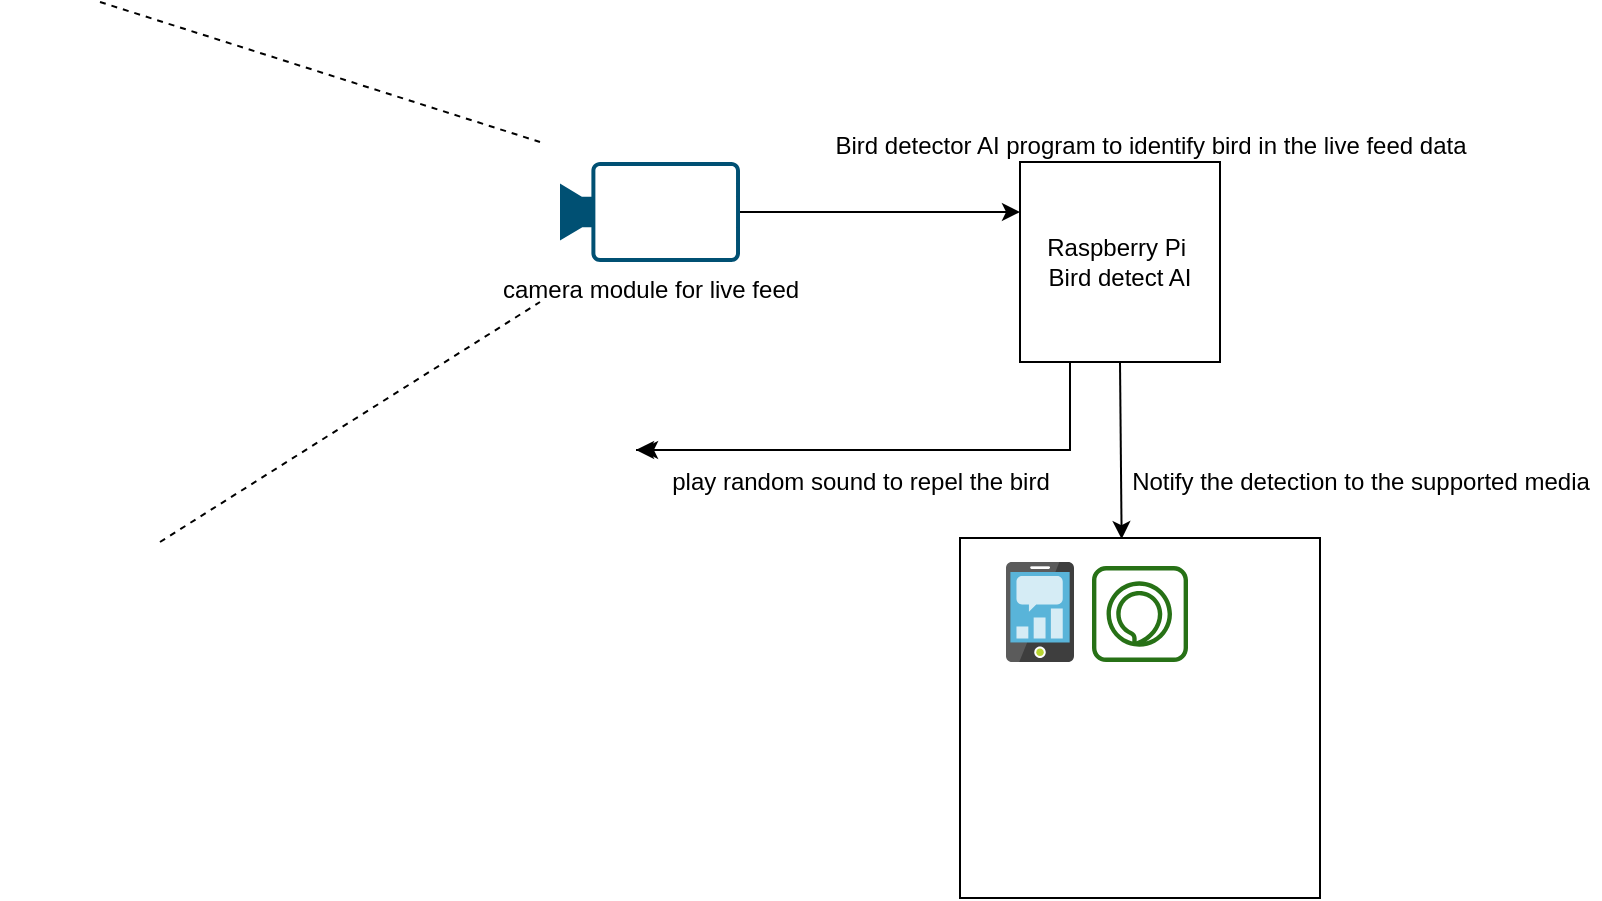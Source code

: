 <mxfile version="14.1.2" type="device"><diagram id="prtHgNgQTEPvFCAcTncT" name="Page-1"><mxGraphModel dx="1038" dy="548" grid="1" gridSize="10" guides="1" tooltips="1" connect="1" arrows="1" fold="1" page="1" pageScale="1" pageWidth="827" pageHeight="1169" math="0" shadow="0"><root><mxCell id="0"/><mxCell id="1" parent="0"/><mxCell id="RWYSxrXwgF-uoDO3cBsx-15" style="edgeStyle=orthogonalEdgeStyle;rounded=0;orthogonalLoop=1;jettySize=auto;html=1;exitX=0.25;exitY=1;exitDx=0;exitDy=0;entryX=0;entryY=0.5;entryDx=0;entryDy=0;" edge="1" parent="1" source="RWYSxrXwgF-uoDO3cBsx-1" target="RWYSxrXwgF-uoDO3cBsx-13"><mxGeometry relative="1" as="geometry"><mxPoint x="350" y="280" as="targetPoint"/><Array as="points"><mxPoint x="545" y="274"/></Array></mxGeometry></mxCell><mxCell id="RWYSxrXwgF-uoDO3cBsx-1" value="Raspberry Pi&amp;nbsp;&lt;br&gt;Bird detect AI" style="whiteSpace=wrap;html=1;aspect=fixed;" vertex="1" parent="1"><mxGeometry x="520" y="130" width="100" height="100" as="geometry"/></mxCell><mxCell id="RWYSxrXwgF-uoDO3cBsx-4" style="edgeStyle=orthogonalEdgeStyle;rounded=0;orthogonalLoop=1;jettySize=auto;html=1;entryX=0;entryY=0.25;entryDx=0;entryDy=0;" edge="1" parent="1" source="RWYSxrXwgF-uoDO3cBsx-3" target="RWYSxrXwgF-uoDO3cBsx-1"><mxGeometry relative="1" as="geometry"/></mxCell><mxCell id="RWYSxrXwgF-uoDO3cBsx-3" value="camera module for live feed" style="points=[[0,0.5,0],[0.19,0.02,0],[0.59,0,0],[0.985,0.02,0],[1,0.5,0],[0.985,0.98,0],[0.59,1,0],[0.19,0.98,0]];verticalLabelPosition=bottom;html=1;verticalAlign=top;aspect=fixed;align=center;pointerEvents=1;shape=mxgraph.cisco19.camera;fillColor=#005073;strokeColor=none;" vertex="1" parent="1"><mxGeometry x="290" y="130" width="90" height="50" as="geometry"/></mxCell><mxCell id="RWYSxrXwgF-uoDO3cBsx-5" value="" style="endArrow=none;dashed=1;html=1;" edge="1" parent="1"><mxGeometry width="50" height="50" relative="1" as="geometry"><mxPoint x="60" y="50" as="sourcePoint"/><mxPoint x="280" y="120" as="targetPoint"/></mxGeometry></mxCell><mxCell id="RWYSxrXwgF-uoDO3cBsx-6" value="" style="endArrow=none;dashed=1;html=1;" edge="1" parent="1"><mxGeometry width="50" height="50" relative="1" as="geometry"><mxPoint x="90" y="320" as="sourcePoint"/><mxPoint x="280" y="200" as="targetPoint"/></mxGeometry></mxCell><mxCell id="RWYSxrXwgF-uoDO3cBsx-7" value="" style="shape=image;html=1;verticalAlign=top;verticalLabelPosition=bottom;labelBackgroundColor=#ffffff;imageAspect=0;aspect=fixed;image=https://cdn1.iconfinder.com/data/icons/free-love-valentine-s-set/128/Artboard_1527-128.png" vertex="1" parent="1"><mxGeometry x="10" y="112" width="128" height="128" as="geometry"/></mxCell><mxCell id="RWYSxrXwgF-uoDO3cBsx-9" value="Bird detector AI program to identify bird in the live feed data" style="text;html=1;align=center;verticalAlign=middle;resizable=0;points=[];autosize=1;" vertex="1" parent="1"><mxGeometry x="420" y="112" width="330" height="20" as="geometry"/></mxCell><mxCell id="RWYSxrXwgF-uoDO3cBsx-14" style="edgeStyle=orthogonalEdgeStyle;rounded=0;orthogonalLoop=1;jettySize=auto;html=1;" edge="1" parent="1" source="RWYSxrXwgF-uoDO3cBsx-13"><mxGeometry relative="1" as="geometry"><mxPoint x="330" y="274" as="targetPoint"/></mxGeometry></mxCell><mxCell id="RWYSxrXwgF-uoDO3cBsx-13" value="" style="shape=image;html=1;verticalAlign=top;verticalLabelPosition=bottom;labelBackgroundColor=#ffffff;imageAspect=0;aspect=fixed;image=https://cdn0.iconfinder.com/data/icons/news-and-magazine/512/information-128.png;direction=west;" vertex="1" parent="1"><mxGeometry x="240" y="230" width="88" height="88" as="geometry"/></mxCell><mxCell id="RWYSxrXwgF-uoDO3cBsx-16" value="play random sound to repel the bird" style="text;html=1;align=center;verticalAlign=middle;resizable=0;points=[];autosize=1;" vertex="1" parent="1"><mxGeometry x="340" y="280" width="200" height="20" as="geometry"/></mxCell><mxCell id="RWYSxrXwgF-uoDO3cBsx-21" value="" style="endArrow=classic;html=1;exitX=0.5;exitY=1;exitDx=0;exitDy=0;entryX=0.449;entryY=0.003;entryDx=0;entryDy=0;entryPerimeter=0;" edge="1" parent="1" source="RWYSxrXwgF-uoDO3cBsx-1" target="RWYSxrXwgF-uoDO3cBsx-23"><mxGeometry width="50" height="50" relative="1" as="geometry"><mxPoint x="570" y="340" as="sourcePoint"/><mxPoint x="550" y="330" as="targetPoint"/></mxGeometry></mxCell><mxCell id="RWYSxrXwgF-uoDO3cBsx-25" value="" style="group" vertex="1" connectable="0" parent="1"><mxGeometry x="490" y="318" width="180" height="180" as="geometry"/></mxCell><mxCell id="RWYSxrXwgF-uoDO3cBsx-23" value="" style="whiteSpace=wrap;html=1;aspect=fixed;" vertex="1" parent="RWYSxrXwgF-uoDO3cBsx-25"><mxGeometry width="180" height="180" as="geometry"/></mxCell><mxCell id="RWYSxrXwgF-uoDO3cBsx-17" value="" style="aspect=fixed;html=1;points=[];align=center;image;fontSize=12;image=img/lib/mscae/Mobile_Engagement.svg;" vertex="1" parent="RWYSxrXwgF-uoDO3cBsx-25"><mxGeometry x="23" y="12" width="34" height="50" as="geometry"/></mxCell><mxCell id="RWYSxrXwgF-uoDO3cBsx-18" value="" style="outlineConnect=0;fontColor=#232F3E;gradientColor=none;fillColor=#277116;strokeColor=none;dashed=0;verticalLabelPosition=bottom;verticalAlign=top;align=center;html=1;fontSize=12;fontStyle=0;aspect=fixed;pointerEvents=1;shape=mxgraph.aws4.alexa_skill;" vertex="1" parent="RWYSxrXwgF-uoDO3cBsx-25"><mxGeometry x="66" y="14" width="48" height="48" as="geometry"/></mxCell><mxCell id="RWYSxrXwgF-uoDO3cBsx-19" value="" style="shape=image;html=1;verticalAlign=top;verticalLabelPosition=bottom;labelBackgroundColor=#ffffff;imageAspect=0;aspect=fixed;image=https://cdn3.iconfinder.com/data/icons/colorful-guache-social-media-logos-1/159/social-media_web-128.png" vertex="1" parent="RWYSxrXwgF-uoDO3cBsx-25"><mxGeometry x="120" y="16" width="46" height="46" as="geometry"/></mxCell><mxCell id="RWYSxrXwgF-uoDO3cBsx-24" value="" style="shape=image;html=1;verticalAlign=top;verticalLabelPosition=bottom;labelBackgroundColor=#ffffff;imageAspect=0;aspect=fixed;image=https://cdn1.iconfinder.com/data/icons/logotypes/32/twitter-128.png" vertex="1" parent="RWYSxrXwgF-uoDO3cBsx-25"><mxGeometry x="14" y="92" width="52" height="52" as="geometry"/></mxCell><mxCell id="RWYSxrXwgF-uoDO3cBsx-26" value="" style="shape=image;html=1;verticalAlign=top;verticalLabelPosition=bottom;labelBackgroundColor=#ffffff;imageAspect=0;aspect=fixed;image=https://cdn2.iconfinder.com/data/icons/social-media-2285/512/1_Slack_colored_svg-128.png" vertex="1" parent="RWYSxrXwgF-uoDO3cBsx-25"><mxGeometry x="72" y="92" width="48" height="48" as="geometry"/></mxCell><mxCell id="RWYSxrXwgF-uoDO3cBsx-27" value="Notify the detection to the supported media" style="text;html=1;align=center;verticalAlign=middle;resizable=0;points=[];autosize=1;" vertex="1" parent="1"><mxGeometry x="570" y="280" width="240" height="20" as="geometry"/></mxCell></root></mxGraphModel></diagram></mxfile>